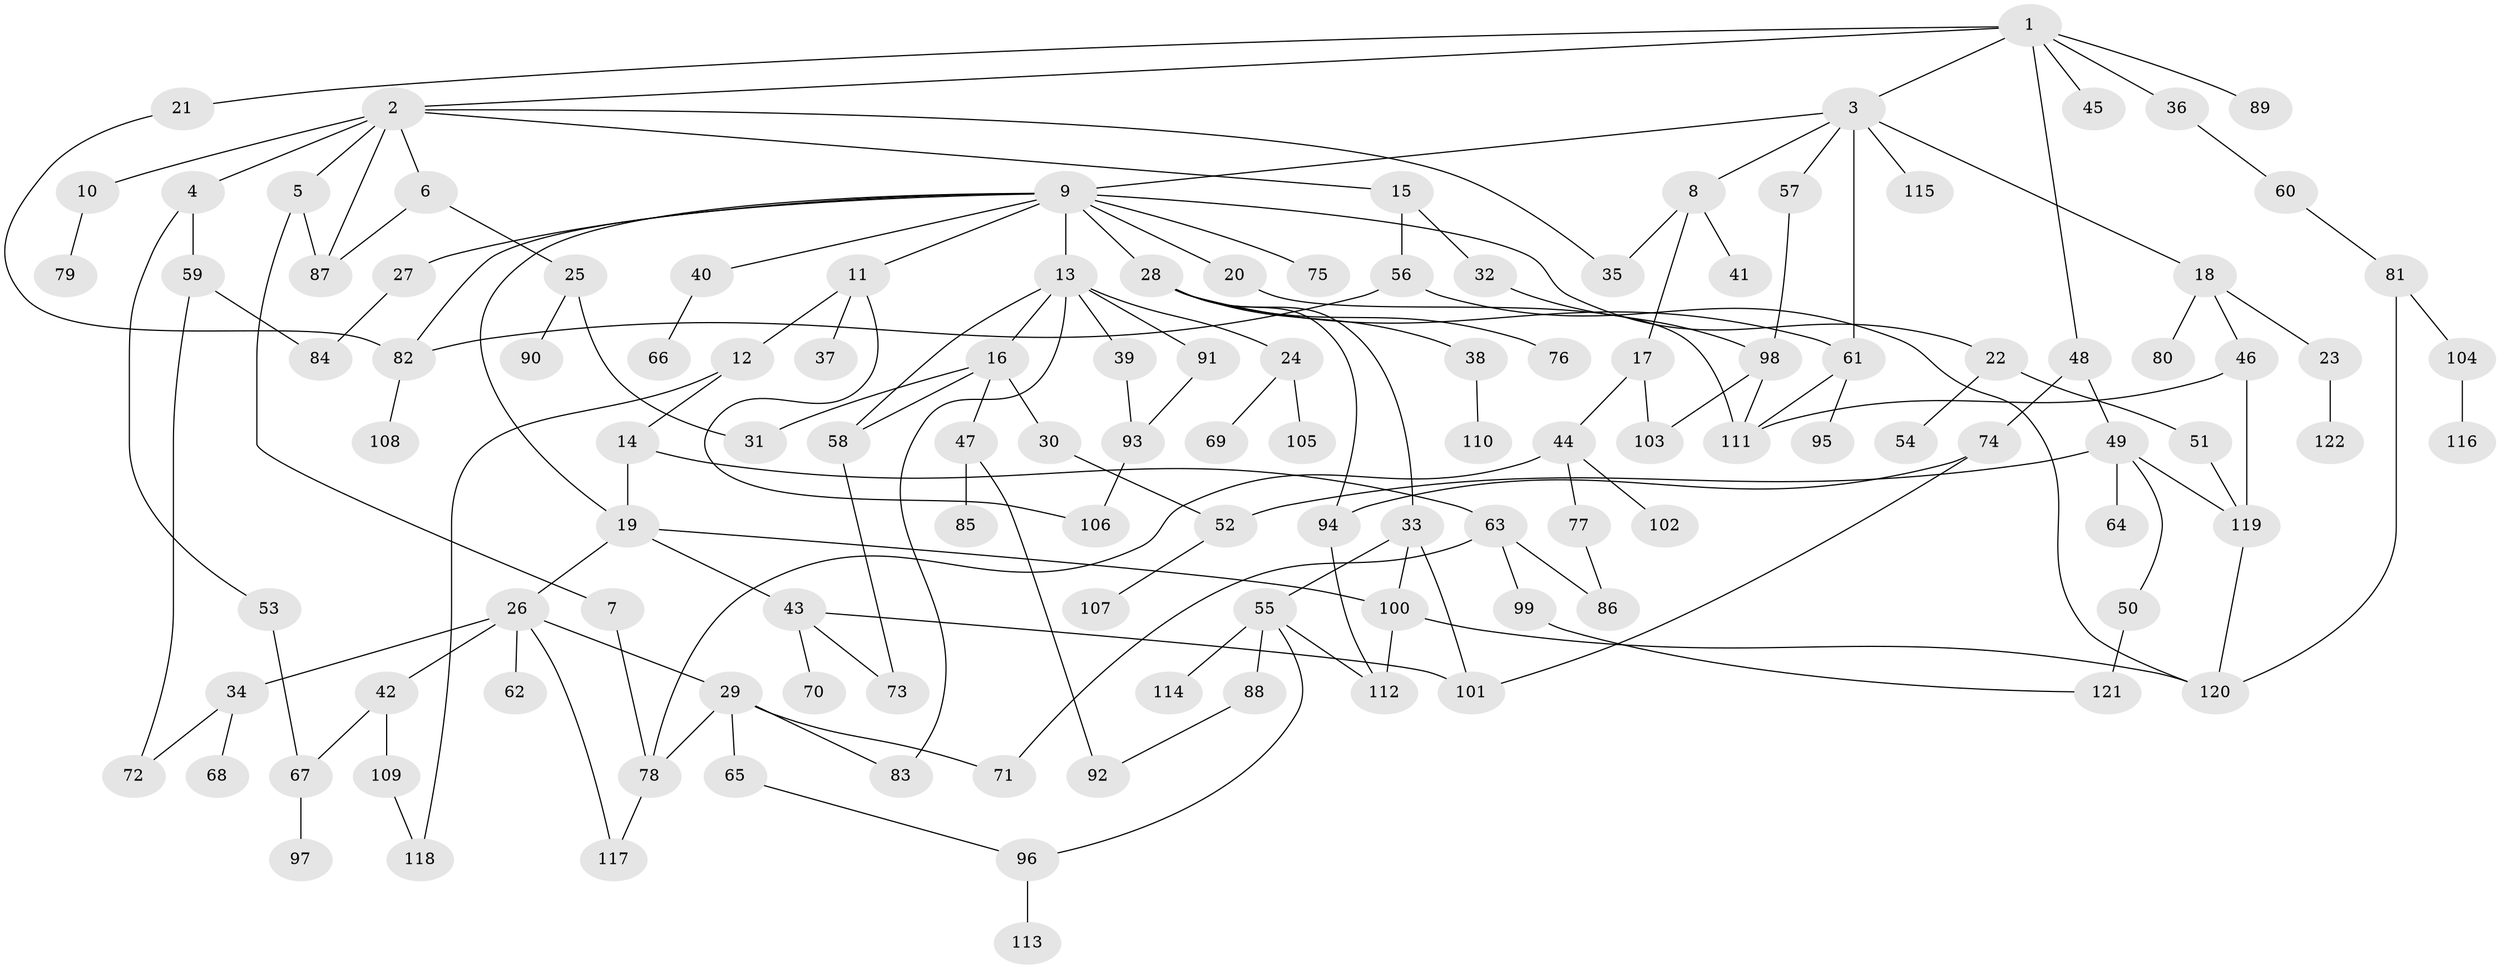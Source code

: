 // Generated by graph-tools (version 1.1) at 2025/49/03/09/25 03:49:25]
// undirected, 122 vertices, 163 edges
graph export_dot {
graph [start="1"]
  node [color=gray90,style=filled];
  1;
  2;
  3;
  4;
  5;
  6;
  7;
  8;
  9;
  10;
  11;
  12;
  13;
  14;
  15;
  16;
  17;
  18;
  19;
  20;
  21;
  22;
  23;
  24;
  25;
  26;
  27;
  28;
  29;
  30;
  31;
  32;
  33;
  34;
  35;
  36;
  37;
  38;
  39;
  40;
  41;
  42;
  43;
  44;
  45;
  46;
  47;
  48;
  49;
  50;
  51;
  52;
  53;
  54;
  55;
  56;
  57;
  58;
  59;
  60;
  61;
  62;
  63;
  64;
  65;
  66;
  67;
  68;
  69;
  70;
  71;
  72;
  73;
  74;
  75;
  76;
  77;
  78;
  79;
  80;
  81;
  82;
  83;
  84;
  85;
  86;
  87;
  88;
  89;
  90;
  91;
  92;
  93;
  94;
  95;
  96;
  97;
  98;
  99;
  100;
  101;
  102;
  103;
  104;
  105;
  106;
  107;
  108;
  109;
  110;
  111;
  112;
  113;
  114;
  115;
  116;
  117;
  118;
  119;
  120;
  121;
  122;
  1 -- 2;
  1 -- 3;
  1 -- 21;
  1 -- 36;
  1 -- 45;
  1 -- 48;
  1 -- 89;
  2 -- 4;
  2 -- 5;
  2 -- 6;
  2 -- 10;
  2 -- 15;
  2 -- 35;
  2 -- 87;
  3 -- 8;
  3 -- 9;
  3 -- 18;
  3 -- 57;
  3 -- 61;
  3 -- 115;
  4 -- 53;
  4 -- 59;
  5 -- 7;
  5 -- 87;
  6 -- 25;
  6 -- 87;
  7 -- 78;
  8 -- 17;
  8 -- 35;
  8 -- 41;
  9 -- 11;
  9 -- 13;
  9 -- 20;
  9 -- 22;
  9 -- 27;
  9 -- 28;
  9 -- 40;
  9 -- 75;
  9 -- 82;
  9 -- 19;
  10 -- 79;
  11 -- 12;
  11 -- 37;
  11 -- 106;
  12 -- 14;
  12 -- 118;
  13 -- 16;
  13 -- 24;
  13 -- 39;
  13 -- 83;
  13 -- 91;
  13 -- 58;
  14 -- 19;
  14 -- 63;
  15 -- 32;
  15 -- 56;
  16 -- 30;
  16 -- 31;
  16 -- 47;
  16 -- 58;
  17 -- 44;
  17 -- 103;
  18 -- 23;
  18 -- 46;
  18 -- 80;
  19 -- 26;
  19 -- 43;
  19 -- 100;
  20 -- 111;
  21 -- 82;
  22 -- 51;
  22 -- 54;
  23 -- 122;
  24 -- 69;
  24 -- 105;
  25 -- 90;
  25 -- 31;
  26 -- 29;
  26 -- 34;
  26 -- 42;
  26 -- 62;
  26 -- 117;
  27 -- 84;
  28 -- 33;
  28 -- 38;
  28 -- 76;
  28 -- 94;
  28 -- 61;
  29 -- 65;
  29 -- 71;
  29 -- 83;
  29 -- 78;
  30 -- 52;
  32 -- 98;
  33 -- 55;
  33 -- 101;
  33 -- 100;
  34 -- 68;
  34 -- 72;
  36 -- 60;
  38 -- 110;
  39 -- 93;
  40 -- 66;
  42 -- 67;
  42 -- 109;
  43 -- 70;
  43 -- 73;
  43 -- 101;
  44 -- 77;
  44 -- 102;
  44 -- 78;
  46 -- 119;
  46 -- 111;
  47 -- 85;
  47 -- 92;
  48 -- 49;
  48 -- 74;
  49 -- 50;
  49 -- 52;
  49 -- 64;
  49 -- 119;
  50 -- 121;
  51 -- 119;
  52 -- 107;
  53 -- 67;
  55 -- 88;
  55 -- 114;
  55 -- 96;
  55 -- 112;
  56 -- 82;
  56 -- 120;
  57 -- 98;
  58 -- 73;
  59 -- 72;
  59 -- 84;
  60 -- 81;
  61 -- 95;
  61 -- 111;
  63 -- 71;
  63 -- 86;
  63 -- 99;
  65 -- 96;
  67 -- 97;
  74 -- 94;
  74 -- 101;
  77 -- 86;
  78 -- 117;
  81 -- 104;
  81 -- 120;
  82 -- 108;
  88 -- 92;
  91 -- 93;
  93 -- 106;
  94 -- 112;
  96 -- 113;
  98 -- 103;
  98 -- 111;
  99 -- 121;
  100 -- 112;
  100 -- 120;
  104 -- 116;
  109 -- 118;
  119 -- 120;
}

